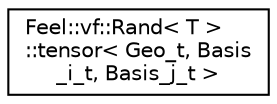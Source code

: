 digraph "Graphical Class Hierarchy"
{
 // LATEX_PDF_SIZE
  edge [fontname="Helvetica",fontsize="10",labelfontname="Helvetica",labelfontsize="10"];
  node [fontname="Helvetica",fontsize="10",shape=record];
  rankdir="LR";
  Node0 [label="Feel::vf::Rand\< T \>\l::tensor\< Geo_t, Basis\l_i_t, Basis_j_t \>",height=0.2,width=0.4,color="black", fillcolor="white", style="filled",URL="$structFeel_1_1vf_1_1Rand_1_1tensor.html",tooltip=" "];
}
